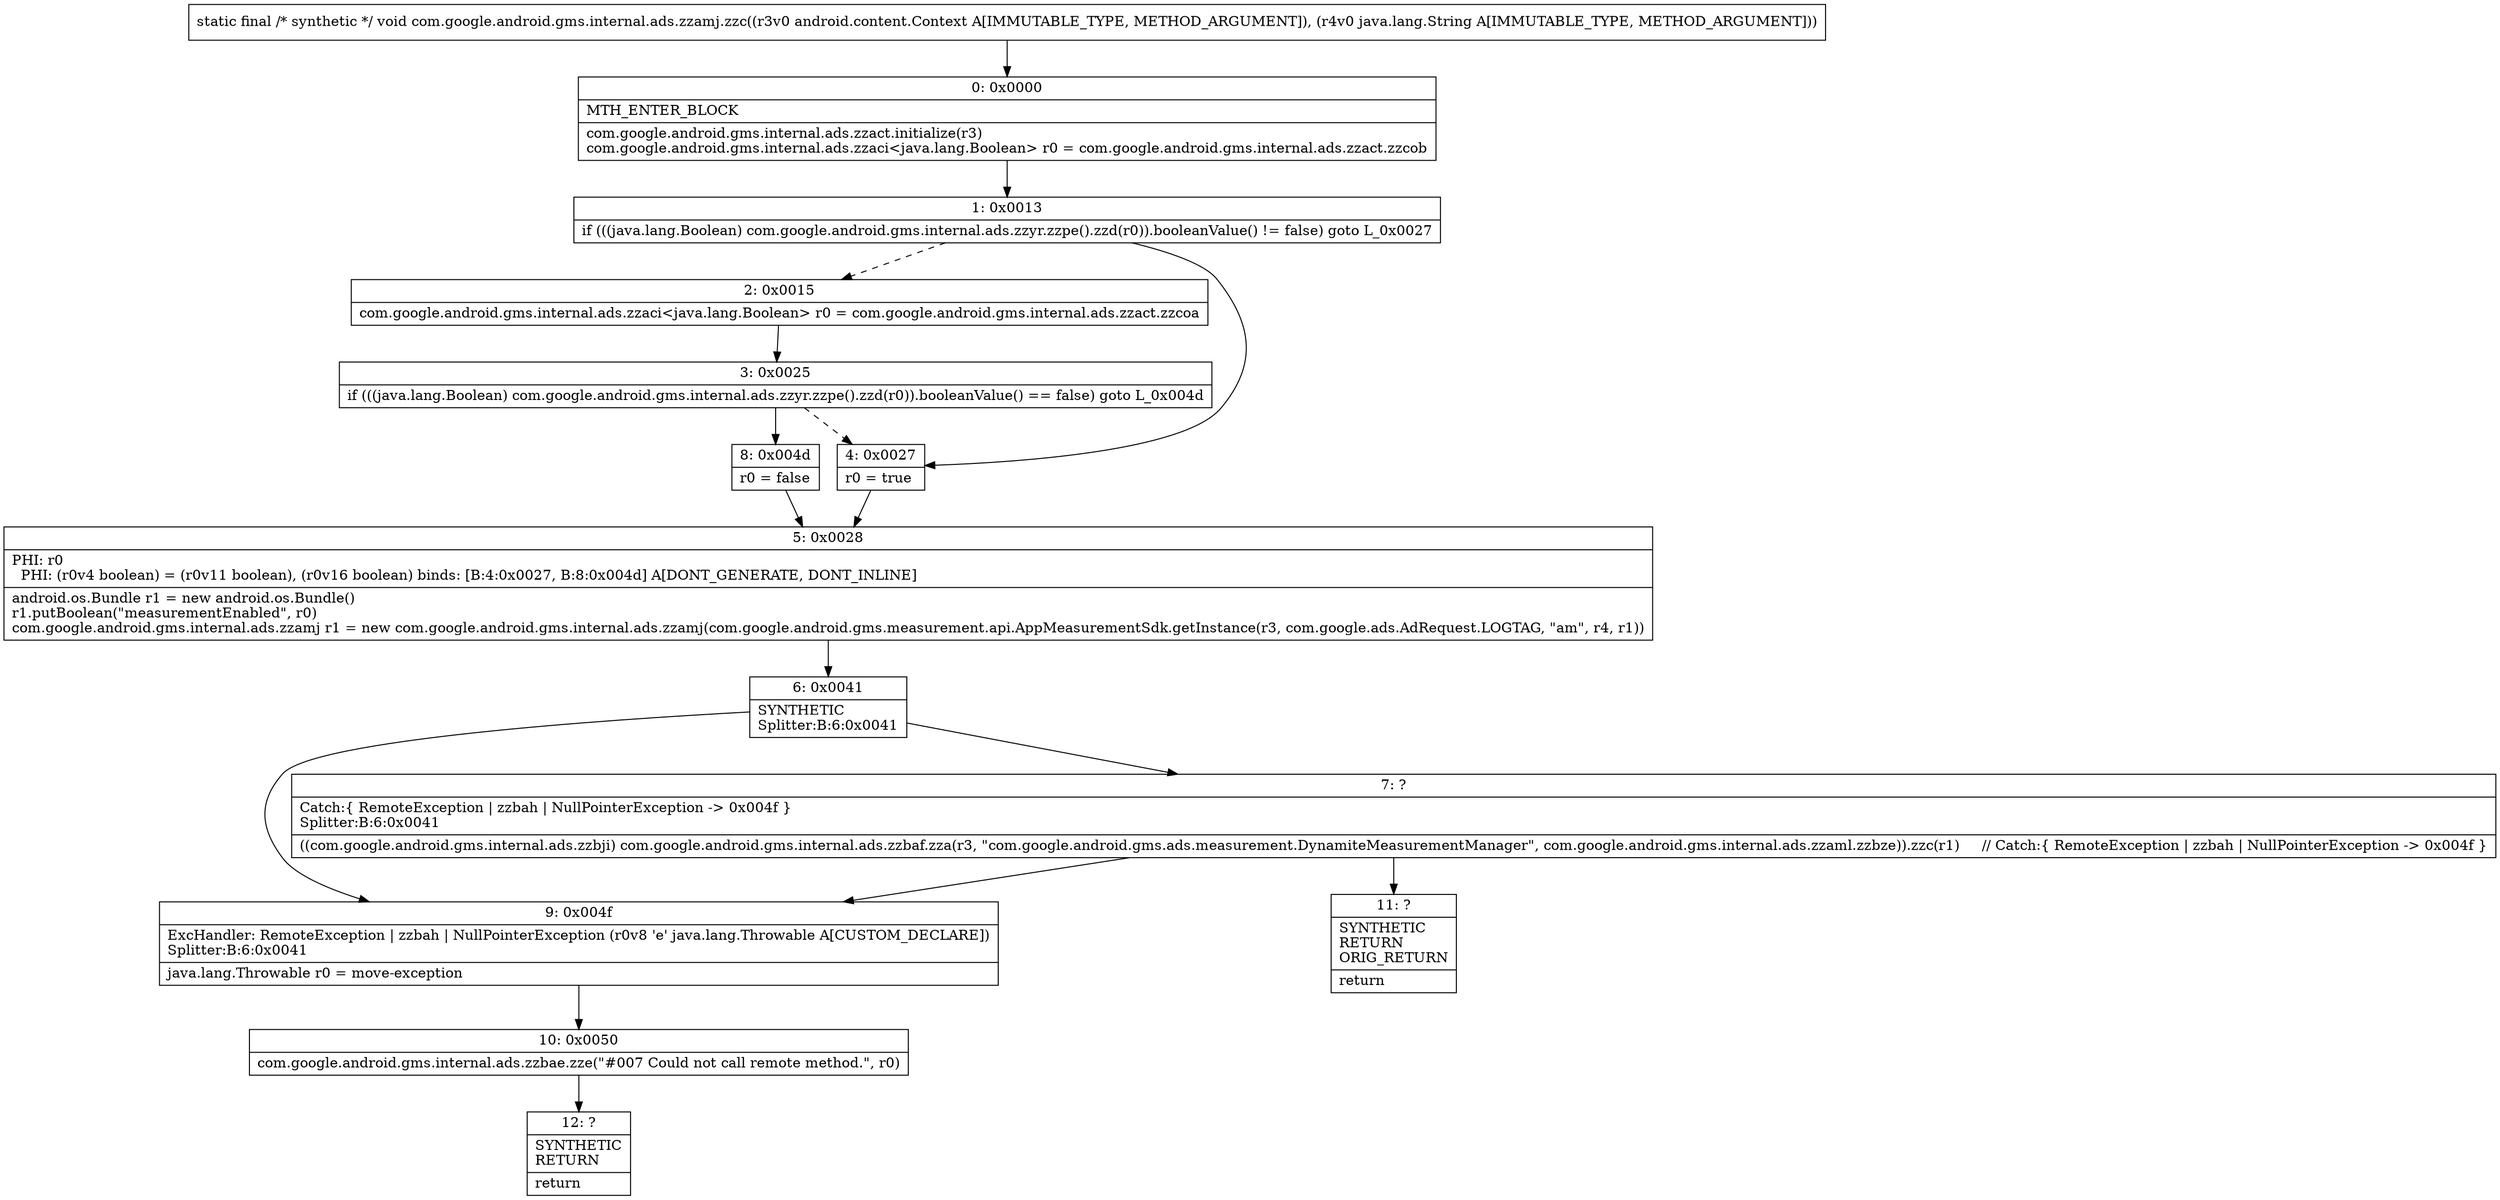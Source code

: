 digraph "CFG forcom.google.android.gms.internal.ads.zzamj.zzc(Landroid\/content\/Context;Ljava\/lang\/String;)V" {
Node_0 [shape=record,label="{0\:\ 0x0000|MTH_ENTER_BLOCK\l|com.google.android.gms.internal.ads.zzact.initialize(r3)\lcom.google.android.gms.internal.ads.zzaci\<java.lang.Boolean\> r0 = com.google.android.gms.internal.ads.zzact.zzcob\l}"];
Node_1 [shape=record,label="{1\:\ 0x0013|if (((java.lang.Boolean) com.google.android.gms.internal.ads.zzyr.zzpe().zzd(r0)).booleanValue() != false) goto L_0x0027\l}"];
Node_2 [shape=record,label="{2\:\ 0x0015|com.google.android.gms.internal.ads.zzaci\<java.lang.Boolean\> r0 = com.google.android.gms.internal.ads.zzact.zzcoa\l}"];
Node_3 [shape=record,label="{3\:\ 0x0025|if (((java.lang.Boolean) com.google.android.gms.internal.ads.zzyr.zzpe().zzd(r0)).booleanValue() == false) goto L_0x004d\l}"];
Node_4 [shape=record,label="{4\:\ 0x0027|r0 = true\l}"];
Node_5 [shape=record,label="{5\:\ 0x0028|PHI: r0 \l  PHI: (r0v4 boolean) = (r0v11 boolean), (r0v16 boolean) binds: [B:4:0x0027, B:8:0x004d] A[DONT_GENERATE, DONT_INLINE]\l|android.os.Bundle r1 = new android.os.Bundle()\lr1.putBoolean(\"measurementEnabled\", r0)\lcom.google.android.gms.internal.ads.zzamj r1 = new com.google.android.gms.internal.ads.zzamj(com.google.android.gms.measurement.api.AppMeasurementSdk.getInstance(r3, com.google.ads.AdRequest.LOGTAG, \"am\", r4, r1))\l}"];
Node_6 [shape=record,label="{6\:\ 0x0041|SYNTHETIC\lSplitter:B:6:0x0041\l}"];
Node_7 [shape=record,label="{7\:\ ?|Catch:\{ RemoteException \| zzbah \| NullPointerException \-\> 0x004f \}\lSplitter:B:6:0x0041\l|((com.google.android.gms.internal.ads.zzbji) com.google.android.gms.internal.ads.zzbaf.zza(r3, \"com.google.android.gms.ads.measurement.DynamiteMeasurementManager\", com.google.android.gms.internal.ads.zzaml.zzbze)).zzc(r1)     \/\/ Catch:\{ RemoteException \| zzbah \| NullPointerException \-\> 0x004f \}\l}"];
Node_8 [shape=record,label="{8\:\ 0x004d|r0 = false\l}"];
Node_9 [shape=record,label="{9\:\ 0x004f|ExcHandler: RemoteException \| zzbah \| NullPointerException (r0v8 'e' java.lang.Throwable A[CUSTOM_DECLARE])\lSplitter:B:6:0x0041\l|java.lang.Throwable r0 = move\-exception\l}"];
Node_10 [shape=record,label="{10\:\ 0x0050|com.google.android.gms.internal.ads.zzbae.zze(\"#007 Could not call remote method.\", r0)\l}"];
Node_11 [shape=record,label="{11\:\ ?|SYNTHETIC\lRETURN\lORIG_RETURN\l|return\l}"];
Node_12 [shape=record,label="{12\:\ ?|SYNTHETIC\lRETURN\l|return\l}"];
MethodNode[shape=record,label="{static final \/* synthetic *\/ void com.google.android.gms.internal.ads.zzamj.zzc((r3v0 android.content.Context A[IMMUTABLE_TYPE, METHOD_ARGUMENT]), (r4v0 java.lang.String A[IMMUTABLE_TYPE, METHOD_ARGUMENT])) }"];
MethodNode -> Node_0;
Node_0 -> Node_1;
Node_1 -> Node_2[style=dashed];
Node_1 -> Node_4;
Node_2 -> Node_3;
Node_3 -> Node_4[style=dashed];
Node_3 -> Node_8;
Node_4 -> Node_5;
Node_5 -> Node_6;
Node_6 -> Node_7;
Node_6 -> Node_9;
Node_7 -> Node_9;
Node_7 -> Node_11;
Node_8 -> Node_5;
Node_9 -> Node_10;
Node_10 -> Node_12;
}


